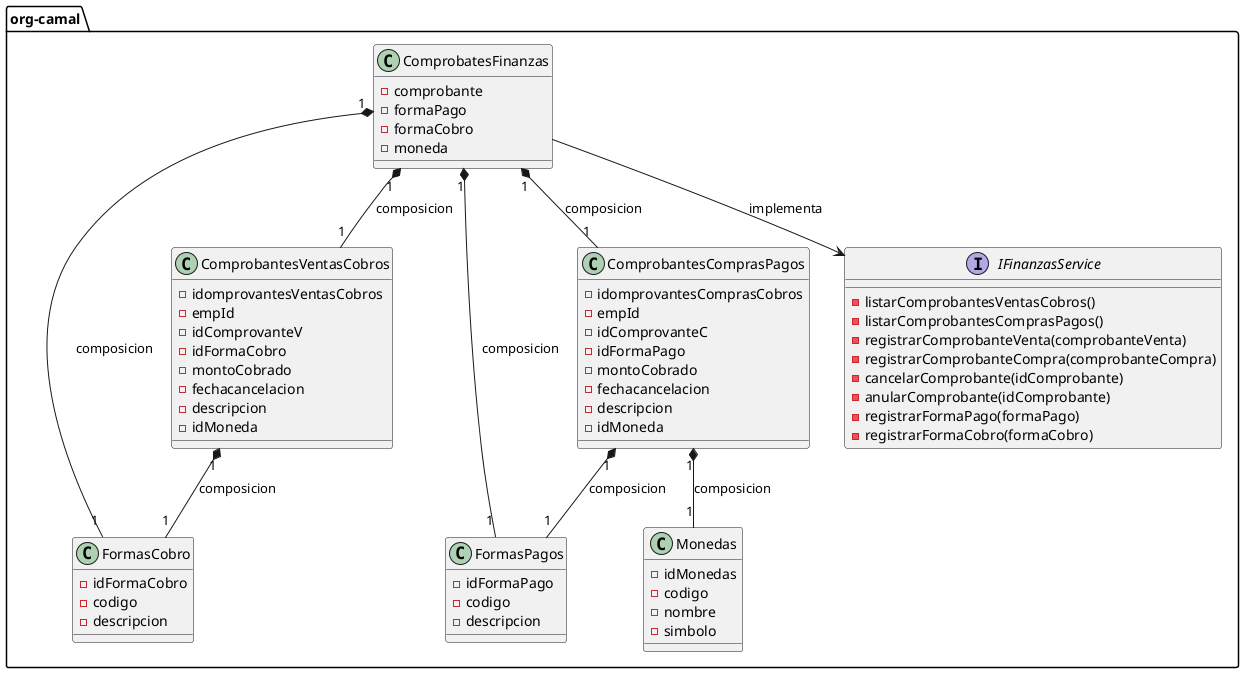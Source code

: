 @startuml

package "org-camal" {
    class ComprobantesVentasCobros {
        - idomprovantesVentasCobros
        - empId
        - idComprovanteV
        - idFormaCobro
        - montoCobrado
        - fechacancelacion
        - descripcion
        - idMoneda
    }
    class ComprobantesComprasPagos {
        - idomprovantesComprasCobros
        - empId
        - idComprovanteC
        - idFormaPago
        - montoCobrado
        - fechacancelacion
        - descripcion
        - idMoneda
    }
    class Monedas {
        - idMonedas
        - codigo
        - nombre
        - simbolo
    }
    class FormasCobro {
        - idFormaCobro
        - codigo
        - descripcion
    }
    class FormasPagos {
        - idFormaPago
        - codigo
        - descripcion
    }
    class ComprobatesFinanzas {
        -comprobante
        -formaPago
        -formaCobro
        -moneda
    }
    interface IFinanzasService {
        - listarComprobantesVentasCobros()
        - listarComprobantesComprasPagos()
        - registrarComprobanteVenta(comprobanteVenta)
        - registrarComprobanteCompra(comprobanteCompra)
        - cancelarComprobante(idComprobante)
        - anularComprobante(idComprobante)
        - registrarFormaPago(formaPago)
        - registrarFormaCobro(formaCobro)
    }
    ComprobatesFinanzas "1" *-- "1" ComprobantesVentasCobros : composicion
    ComprobatesFinanzas "1" *-- "1" ComprobantesComprasPagos : composicion
    ComprobatesFinanzas "1" *-- "1" FormasPagos : composicion
    ComprobatesFinanzas "1" *-- "1" FormasCobro : composicion
    ComprobatesFinanzas --> IFinanzasService : implementa
    ComprobantesComprasPagos "1" *-- "1" Monedas : composicion
    ComprobantesComprasPagos "1" *-- "1" FormasPagos : composicion
    ComprobantesVentasCobros "1" *-- "1" FormasCobro : composicion
}
@enduml
